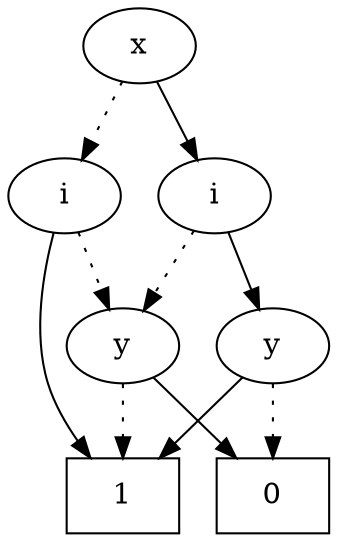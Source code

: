 digraph "DD" {
size = "7.5,10"
center = true;

{ node [shape = plaintext];
  edge [style = invis];
  
}

{ rank = same; 
"0xc8";
}
{ rank = same;
"0xc7";
"0xc0";
}
{ rank = same; 
"0xb6";
"0xb7"
}
{ rank = same;
{ node [shape = box]; "0xb1";
}
{ node [shape = box]; "0xb0";
}

}

"0xc8" -> "0xc7";
"0xc8" -> "0xc0" [style = dotted];
"0xc7" -> "0xb6";
"0xc7" -> "0xb7" [style = dotted];
"0xc0" -> "0xb1";
"0xc0" -> "0xb7" [style = dotted];
"0xb6" -> "0xb0" [style = dotted];
"0xb6" -> "0xb1";
"0xb7" -> "0xb0";
"0xb7" -> "0xb1" [style = dotted];
"0xb0" [label = "0"];
"0xb1" [label = "1"];
"0xc8" [label="x"];
"0xc0" [label="i"];
"0xc7" [label="i"];
"0xb6" [label="y"];
"0xb7" [label="y"];
}
